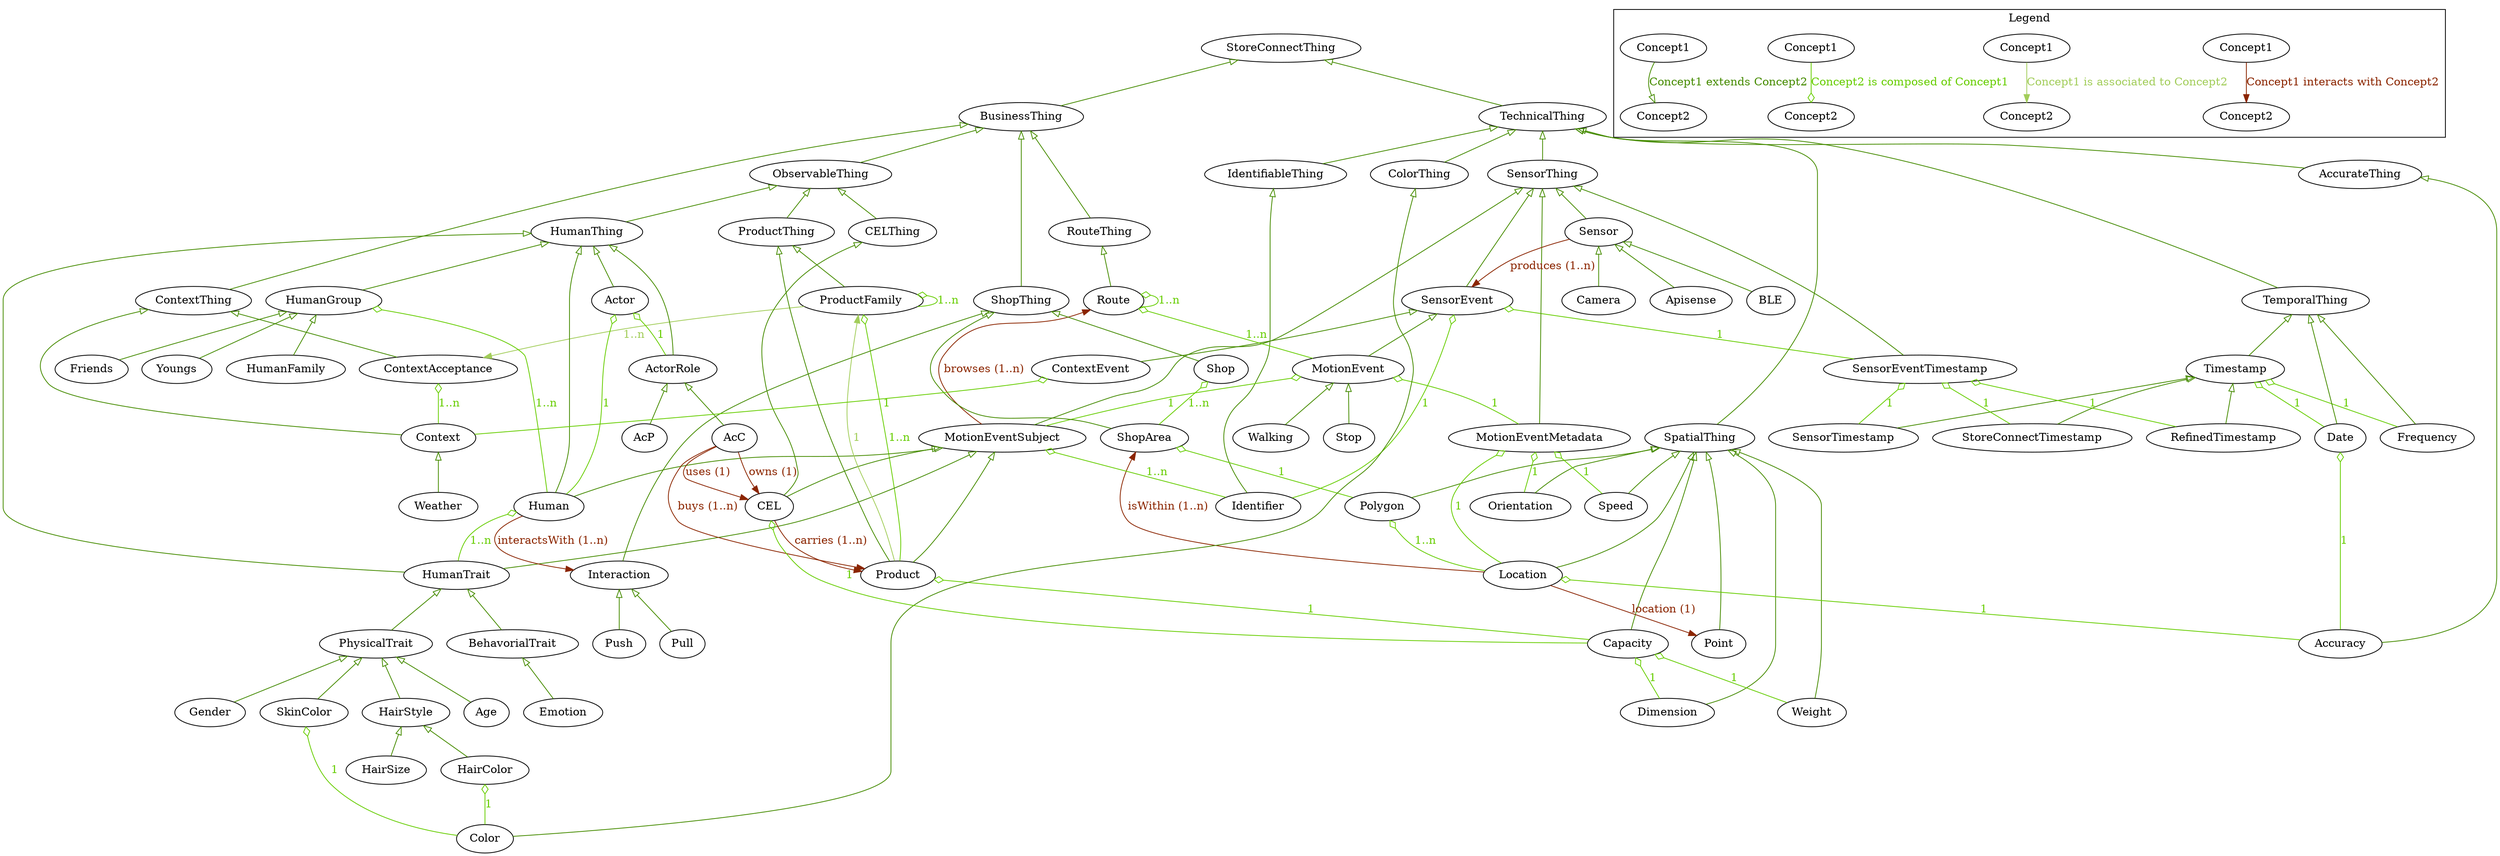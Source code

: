 digraph g {
	"ProductFamily" -> "ContextAcceptance"  [color=darkolivegreen3; fontcolor=darkolivegreen3; label="1..n"]
	"Timestamp" -> "RefinedTimestamp"  [dir=back; arrowtail=onormal; color=chartreuse4; fontcolor=chartreuse4]
	"SpatialThing" -> "Dimension"  [dir=back; arrowtail=onormal; color=chartreuse4; fontcolor=chartreuse4]
	"MotionEventMetadata" -> "Location"  [dir=back; arrowtail=odiamond; color=chartreuse3; fontcolor=chartreuse3; label="1"]
	"SensorEvent" -> "SensorEventTimestamp"  [dir=back; arrowtail=odiamond; color=chartreuse3; fontcolor=chartreuse3; label="1"]
	"HumanTrait" -> "PhysicalTrait"  [dir=back; arrowtail=onormal; color=chartreuse4; fontcolor=chartreuse4]
	"TemporalThing" -> "Timestamp"  [dir=back; arrowtail=onormal; color=chartreuse4; fontcolor=chartreuse4]
	"ObservableThing" -> "ProductThing"  [dir=back; arrowtail=onormal; color=chartreuse4; fontcolor=chartreuse4]
	"SensorEvent" -> "Identifier"  [dir=back; arrowtail=odiamond; color=chartreuse3; fontcolor=chartreuse3; label="1"]
	"SensorThing" -> "SensorEventTimestamp"  [dir=back; arrowtail=onormal; color=chartreuse4; fontcolor=chartreuse4]
	"Location" -> "Point" [color=orangered4; fontcolor=orangered4; label="location (1)"]
	"ObservableThing" -> "HumanThing"  [dir=back; arrowtail=onormal; color=chartreuse4; fontcolor=chartreuse4]
	"MotionEventSubject" -> "Identifier"  [dir=back; arrowtail=odiamond; color=chartreuse3; fontcolor=chartreuse3; label="1..n"]
	"TechnicalThing" -> "IdentifiableThing"  [dir=back; arrowtail=onormal; color=chartreuse4; fontcolor=chartreuse4]
	"BusinessThing" -> "ObservableThing"  [dir=back; arrowtail=onormal; color=chartreuse4; fontcolor=chartreuse4]
	"Route" -> "Route"  [dir=back; arrowtail=odiamond; color=chartreuse3; fontcolor=chartreuse3; label="1..n"]
	"SensorEventTimestamp" -> "SensorTimestamp"  [dir=back; arrowtail=odiamond; color=chartreuse3; fontcolor=chartreuse3; label="1"]
	"SensorThing" -> "MotionEventMetadata"  [dir=back; arrowtail=onormal; color=chartreuse4; fontcolor=chartreuse4]
	"Sensor" -> "Camera"  [dir=back; arrowtail=onormal; color=chartreuse4; fontcolor=chartreuse4]
	"HumanTrait" -> "BehavorialTrait"  [dir=back; arrowtail=onormal; color=chartreuse4; fontcolor=chartreuse4]
	"Sensor" -> "SensorEvent" [color=orangered4; fontcolor=orangered4; label="produces (1..n)"]
	"ContextThing" -> "Context"  [dir=back; arrowtail=onormal; color=chartreuse4; fontcolor=chartreuse4]
	"Product" -> "Capacity"  [dir=back; arrowtail=odiamond; color=chartreuse3; fontcolor=chartreuse3; label="1"]
	"MotionEventSubject" -> "Route" [color=orangered4; fontcolor=orangered4; label="browses (1..n)"]
	"SkinColor" -> "Color"  [dir=back; arrowtail=odiamond; color=chartreuse3; fontcolor=chartreuse3; label="1"]
	"Shop" -> "ShopArea"  [dir=back; arrowtail=odiamond; color=chartreuse3; fontcolor=chartreuse3; label="1..n"]
	"MotionEvent" -> "Walking"  [dir=back; arrowtail=onormal; color=chartreuse4; fontcolor=chartreuse4]
	"MotionEventMetadata" -> "Speed"  [dir=back; arrowtail=odiamond; color=chartreuse3; fontcolor=chartreuse3; label="1"]
	"ObservableThing" -> "CELThing"  [dir=back; arrowtail=onormal; color=chartreuse4; fontcolor=chartreuse4]
	"SpatialThing" -> "Location"  [dir=back; arrowtail=onormal; color=chartreuse4; fontcolor=chartreuse4]
	"SpatialThing" -> "Point"  [dir=back; arrowtail=onormal; color=chartreuse4; fontcolor=chartreuse4]
	"Sensor" -> "Apisense"  [dir=back; arrowtail=onormal; color=chartreuse4; fontcolor=chartreuse4]
	"TechnicalThing" -> "ColorThing"  [dir=back; arrowtail=onormal; color=chartreuse4; fontcolor=chartreuse4]
	"MotionEventSubject" -> "HumanTrait"  [dir=back; arrowtail=onormal; color=chartreuse4; fontcolor=chartreuse4]
	"Capacity" -> "Weight"  [dir=back; arrowtail=odiamond; color=chartreuse3; fontcolor=chartreuse3; label="1"]
	"AcC" -> "Product" [color=orangered4; fontcolor=orangered4; label="buys (1..n)"]
	"ProductThing" -> "ProductFamily"  [dir=back; arrowtail=onormal; color=chartreuse4; fontcolor=chartreuse4]
	"HairStyle" -> "HairSize"  [dir=back; arrowtail=onormal; color=chartreuse4; fontcolor=chartreuse4]
	"Product" -> "ProductFamily"  [color=darkolivegreen3; fontcolor=darkolivegreen3; label="1"]
	"HumanGroup" -> "Friends"  [dir=back; arrowtail=onormal; color=chartreuse4; fontcolor=chartreuse4]
	"Location" -> "Accuracy"  [dir=back; arrowtail=odiamond; color=chartreuse3; fontcolor=chartreuse3; label="1"]
	"MotionEventSubject" -> "Human"  [dir=back; arrowtail=onormal; color=chartreuse4; fontcolor=chartreuse4]
	"CELThing" -> "CEL"  [dir=back; arrowtail=onormal; color=chartreuse4; fontcolor=chartreuse4]
	"Timestamp" -> "Date"  [dir=back; arrowtail=odiamond; color=chartreuse3; fontcolor=chartreuse3; label="1"]
	"PhysicalTrait" -> "Age"  [dir=back; arrowtail=onormal; color=chartreuse4; fontcolor=chartreuse4]
	"BusinessThing" -> "ShopThing"  [dir=back; arrowtail=onormal; color=chartreuse4; fontcolor=chartreuse4]
	"SpatialThing" -> "Polygon"  [dir=back; arrowtail=onormal; color=chartreuse4; fontcolor=chartreuse4]
	"TechnicalThing" -> "SensorThing"  [dir=back; arrowtail=onormal; color=chartreuse4; fontcolor=chartreuse4]
	"ShopArea" -> "Polygon"  [dir=back; arrowtail=odiamond; color=chartreuse3; fontcolor=chartreuse3; label="1"]
	"AccurateThing" -> "Accuracy"  [dir=back; arrowtail=onormal; color=chartreuse4; fontcolor=chartreuse4]
	"ProductThing" -> "Product"  [dir=back; arrowtail=onormal; color=chartreuse4; fontcolor=chartreuse4]
	"Timestamp" -> "Frequency"  [dir=back; arrowtail=odiamond; color=chartreuse3; fontcolor=chartreuse3; label="1"]
	"AcC" -> "CEL" [color=orangered4; fontcolor=orangered4; label="uses (1)"]
	"HumanGroup" -> "Youngs"  [dir=back; arrowtail=onormal; color=chartreuse4; fontcolor=chartreuse4]
	"Location" -> "ShopArea" [color=orangered4; fontcolor=orangered4; label="isWithin (1..n)"]
	"HumanThing" -> "ActorRole"  [dir=back; arrowtail=onormal; color=chartreuse4; fontcolor=chartreuse4]
	"BehavorialTrait" -> "Emotion"  [dir=back; arrowtail=onormal; color=chartreuse4; fontcolor=chartreuse4]
	"SensorEventTimestamp" -> "RefinedTimestamp"  [dir=back; arrowtail=odiamond; color=chartreuse3; fontcolor=chartreuse3; label="1"]
	"Route" -> "MotionEvent"  [dir=back; arrowtail=odiamond; color=chartreuse3; fontcolor=chartreuse3; label="1..n"]
	"MotionEventSubject" -> "Product"  [dir=back; arrowtail=onormal; color=chartreuse4; fontcolor=chartreuse4]
	"HumanThing" -> "Human"  [dir=back; arrowtail=onormal; color=chartreuse4; fontcolor=chartreuse4]
	"Date" -> "Accuracy"  [dir=back; arrowtail=odiamond; color=chartreuse3; fontcolor=chartreuse3; label="1"]
	"MotionEvent" -> "MotionEventMetadata"  [dir=back; arrowtail=odiamond; color=chartreuse3; fontcolor=chartreuse3; label="1"]
	"Actor" -> "ActorRole"  [dir=back; arrowtail=odiamond; color=chartreuse3; fontcolor=chartreuse3; label="1"]
	"Human" -> "Interaction" [color=orangered4; fontcolor=orangered4; label="interactsWith (1..n)"]
	"ContextEvent" -> "Context"  [dir=back; arrowtail=odiamond; color=chartreuse3; fontcolor=chartreuse3; label="1"]
	"SensorThing" -> "SensorEvent"  [dir=back; arrowtail=onormal; color=chartreuse4; fontcolor=chartreuse4]
	"MotionEventMetadata" -> "Orientation"  [dir=back; arrowtail=odiamond; color=chartreuse3; fontcolor=chartreuse3; label="1"]
	"Interaction" -> "Push"  [dir=back; arrowtail=onormal; color=chartreuse4; fontcolor=chartreuse4]
	"CEL" -> "Capacity"  [dir=back; arrowtail=odiamond; color=chartreuse3; fontcolor=chartreuse3; label="1"]
	"SensorThing" -> "MotionEventSubject"  [dir=back; arrowtail=onormal; color=chartreuse4; fontcolor=chartreuse4]
	"SensorEvent" -> "MotionEvent"  [dir=back; arrowtail=onormal; color=chartreuse4; fontcolor=chartreuse4]
	"CEL" -> "Product" [color=orangered4; fontcolor=orangered4; label="carries (1..n)"]
	"MotionEvent" -> "Stop"  [dir=back; arrowtail=onormal; color=chartreuse4; fontcolor=chartreuse4]
	"PhysicalTrait" -> "HairStyle"  [dir=back; arrowtail=onormal; color=chartreuse4; fontcolor=chartreuse4]
	"PhysicalTrait" -> "SkinColor"  [dir=back; arrowtail=onormal; color=chartreuse4; fontcolor=chartreuse4]
	"StoreConnectThing" -> "TechnicalThing"  [dir=back; arrowtail=onormal; color=chartreuse4; fontcolor=chartreuse4]
	"AcC" -> "CEL" [color=orangered4; fontcolor=orangered4; label="owns (1)"]
	"ActorRole" -> "AcC"  [dir=back; arrowtail=onormal; color=chartreuse4; fontcolor=chartreuse4]
	"SpatialThing" -> "Weight"  [dir=back; arrowtail=onormal; color=chartreuse4; fontcolor=chartreuse4]
	"IdentifiableThing" -> "Identifier"  [dir=back; arrowtail=onormal; color=chartreuse4; fontcolor=chartreuse4]
	"MotionEventSubject" -> "CEL"  [dir=back; arrowtail=onormal; color=chartreuse4; fontcolor=chartreuse4]
	"Sensor" -> "BLE"  [dir=back; arrowtail=onormal; color=chartreuse4; fontcolor=chartreuse4]
	"TemporalThing" -> "Date"  [dir=back; arrowtail=onormal; color=chartreuse4; fontcolor=chartreuse4]
	"ShopThing" -> "Interaction"  [dir=back; arrowtail=onormal; color=chartreuse4; fontcolor=chartreuse4]
	"Polygon" -> "Location"  [dir=back; arrowtail=odiamond; color=chartreuse3; fontcolor=chartreuse3; label="1..n"]
	"TemporalThing" -> "Frequency"  [dir=back; arrowtail=onormal; color=chartreuse4; fontcolor=chartreuse4]
	"HumanThing" -> "HumanGroup"  [dir=back; arrowtail=onormal; color=chartreuse4; fontcolor=chartreuse4]
	"Timestamp" -> "SensorTimestamp"  [dir=back; arrowtail=onormal; color=chartreuse4; fontcolor=chartreuse4]
	"RouteThing" -> "Route"  [dir=back; arrowtail=onormal; color=chartreuse4; fontcolor=chartreuse4]
	"ProductFamily" -> "ProductFamily"  [dir=back; arrowtail=odiamond; color=chartreuse3; fontcolor=chartreuse3; label="1..n"]
	"TechnicalThing" -> "TemporalThing"  [dir=back; arrowtail=onormal; color=chartreuse4; fontcolor=chartreuse4]
	"HumanThing" -> "Actor"  [dir=back; arrowtail=onormal; color=chartreuse4; fontcolor=chartreuse4]
	"SensorEventTimestamp" -> "StoreConnectTimestamp"  [dir=back; arrowtail=odiamond; color=chartreuse3; fontcolor=chartreuse3; label="1"]
	"BusinessThing" -> "ContextThing"  [dir=back; arrowtail=onormal; color=chartreuse4; fontcolor=chartreuse4]
	"ColorThing" -> "Color"  [dir=back; arrowtail=onormal; color=chartreuse4; fontcolor=chartreuse4]
	"Context" -> "Weather"  [dir=back; arrowtail=onormal; color=chartreuse4; fontcolor=chartreuse4]
	"Timestamp" -> "StoreConnectTimestamp"  [dir=back; arrowtail=onormal; color=chartreuse4; fontcolor=chartreuse4]
	"ProductFamily" -> "Product"  [dir=back; arrowtail=odiamond; color=chartreuse3; fontcolor=chartreuse3; label="1..n"]
	"SensorEvent" -> "ContextEvent"  [dir=back; arrowtail=onormal; color=chartreuse4; fontcolor=chartreuse4]
	"ActorRole" -> "AcP"  [dir=back; arrowtail=onormal; color=chartreuse4; fontcolor=chartreuse4]
	"StoreConnectThing" -> "BusinessThing"  [dir=back; arrowtail=onormal; color=chartreuse4; fontcolor=chartreuse4]
	"ShopThing" -> "ShopArea"  [dir=back; arrowtail=onormal; color=chartreuse4; fontcolor=chartreuse4]
	"SensorThing" -> "Sensor"  [dir=back; arrowtail=onormal; color=chartreuse4; fontcolor=chartreuse4]
	"SpatialThing" -> "Speed"  [dir=back; arrowtail=onormal; color=chartreuse4; fontcolor=chartreuse4]
	"Capacity" -> "Dimension"  [dir=back; arrowtail=odiamond; color=chartreuse3; fontcolor=chartreuse3; label="1"]
	"HairColor" -> "Color"  [dir=back; arrowtail=odiamond; color=chartreuse3; fontcolor=chartreuse3; label="1"]
	"Actor" -> "Human"  [dir=back; arrowtail=odiamond; color=chartreuse3; fontcolor=chartreuse3; label="1"]
	"ShopThing" -> "Shop"  [dir=back; arrowtail=onormal; color=chartreuse4; fontcolor=chartreuse4]
	"BusinessThing" -> "RouteThing"  [dir=back; arrowtail=onormal; color=chartreuse4; fontcolor=chartreuse4]
	"TechnicalThing" -> "SpatialThing"  [dir=back; arrowtail=onormal; color=chartreuse4; fontcolor=chartreuse4]
	"PhysicalTrait" -> "Gender"  [dir=back; arrowtail=onormal; color=chartreuse4; fontcolor=chartreuse4]
	"SpatialThing" -> "Capacity"  [dir=back; arrowtail=onormal; color=chartreuse4; fontcolor=chartreuse4]
	"ContextThing" -> "ContextAcceptance"  [dir=back; arrowtail=onormal; color=chartreuse4; fontcolor=chartreuse4]
	"TechnicalThing" -> "AccurateThing"  [dir=back; arrowtail=onormal; color=chartreuse4; fontcolor=chartreuse4]
	"HairStyle" -> "HairColor"  [dir=back; arrowtail=onormal; color=chartreuse4; fontcolor=chartreuse4]
	"Interaction" -> "Pull"  [dir=back; arrowtail=onormal; color=chartreuse4; fontcolor=chartreuse4]
	"ContextAcceptance" -> "Context"  [dir=back; arrowtail=odiamond; color=chartreuse3; fontcolor=chartreuse3; label="1..n"]
	"HumanGroup" -> "HumanFamily"  [dir=back; arrowtail=onormal; color=chartreuse4; fontcolor=chartreuse4]
	"MotionEvent" -> "MotionEventSubject"  [dir=back; arrowtail=odiamond; color=chartreuse3; fontcolor=chartreuse3; label="1"]
	"HumanGroup" -> "Human"  [dir=back; arrowtail=odiamond; color=chartreuse3; fontcolor=chartreuse3; label="1..n"]
	"HumanThing" -> "HumanTrait"  [dir=back; arrowtail=onormal; color=chartreuse4; fontcolor=chartreuse4]
	"Human" -> "HumanTrait"  [dir=back; arrowtail=odiamond; color=chartreuse3; fontcolor=chartreuse3; label="1..n"]
	"SpatialThing" -> "Orientation"  [dir=back; arrowtail=onormal; color=chartreuse4; fontcolor=chartreuse4]
subgraph cluster_Legend { graph [label="Legend"] Interaction1 [label="Concept1"] Interaction2 [label="Concept2"] Interaction1 -> Interaction2 [color=orangered4; fontcolor=orangered4; label="Concept1 interacts with Concept2"] Association1 [label="Concept1"] Association2 [label="Concept2"] Association1 -> Association2 [color=darkolivegreen3; fontcolor=darkolivegreen3; label="Concept1 is associated to Concept2"] Composition1 [label="Concept1"] Composition2 [label="Concept2"] Composition1 -> Composition2 [arrowhead=odiamond; color=chartreuse3; fontcolor=chartreuse3; label="Concept2 is composed of Concept1"] Inheritance1 [label="Concept1"] Inheritance2 [label="Concept2"] Inheritance1 -> Inheritance2 [arrowhead=onormal; color=chartreuse4; fontcolor=chartreuse4; label="Concept1 extends Concept2"] } }
